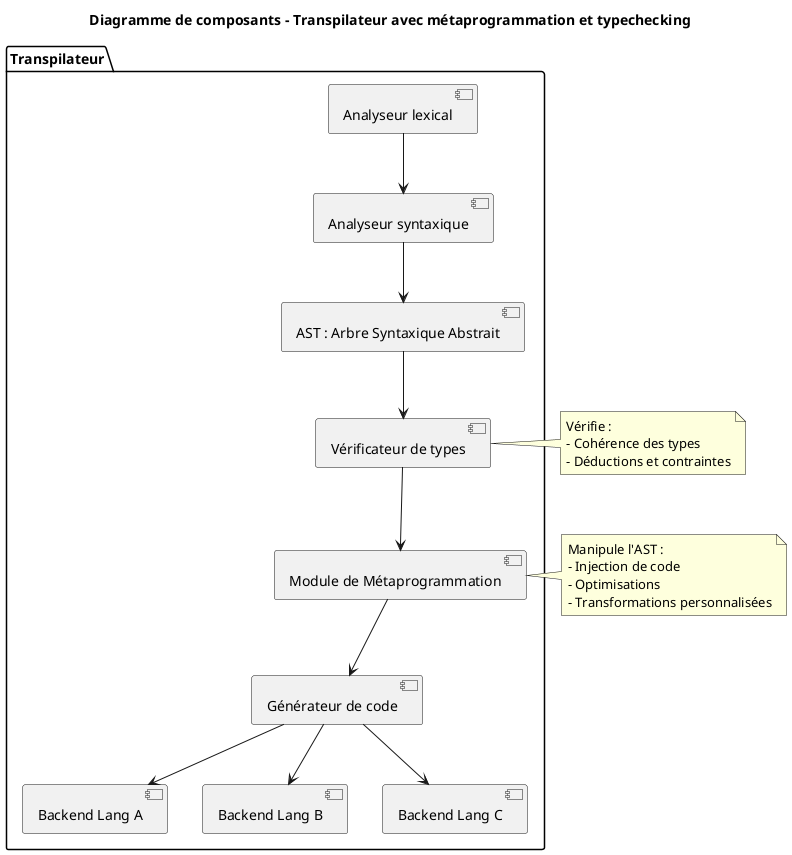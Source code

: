 @startuml
title Diagramme de composants – Transpilateur avec métaprogrammation et typechecking

package "Transpilateur" {
  
  [Analyseur lexical] --> [Analyseur syntaxique]
  [Analyseur syntaxique] --> [AST : Arbre Syntaxique Abstrait]
  [AST : Arbre Syntaxique Abstrait] --> [Vérificateur de types]
  [Vérificateur de types] --> [Module de Métaprogrammation]
  [Module de Métaprogrammation] --> [Générateur de code]

  [Générateur de code] --> [Backend Lang A]
  [Générateur de code] --> [Backend Lang B]
  [Générateur de code] --> [Backend Lang C]
}

note right of [Module de Métaprogrammation]
  Manipule l'AST :
  - Injection de code
  - Optimisations
  - Transformations personnalisées
end note

note right of [Vérificateur de types]
  Vérifie :
  - Cohérence des types
  - Déductions et contraintes
end note

@enduml
